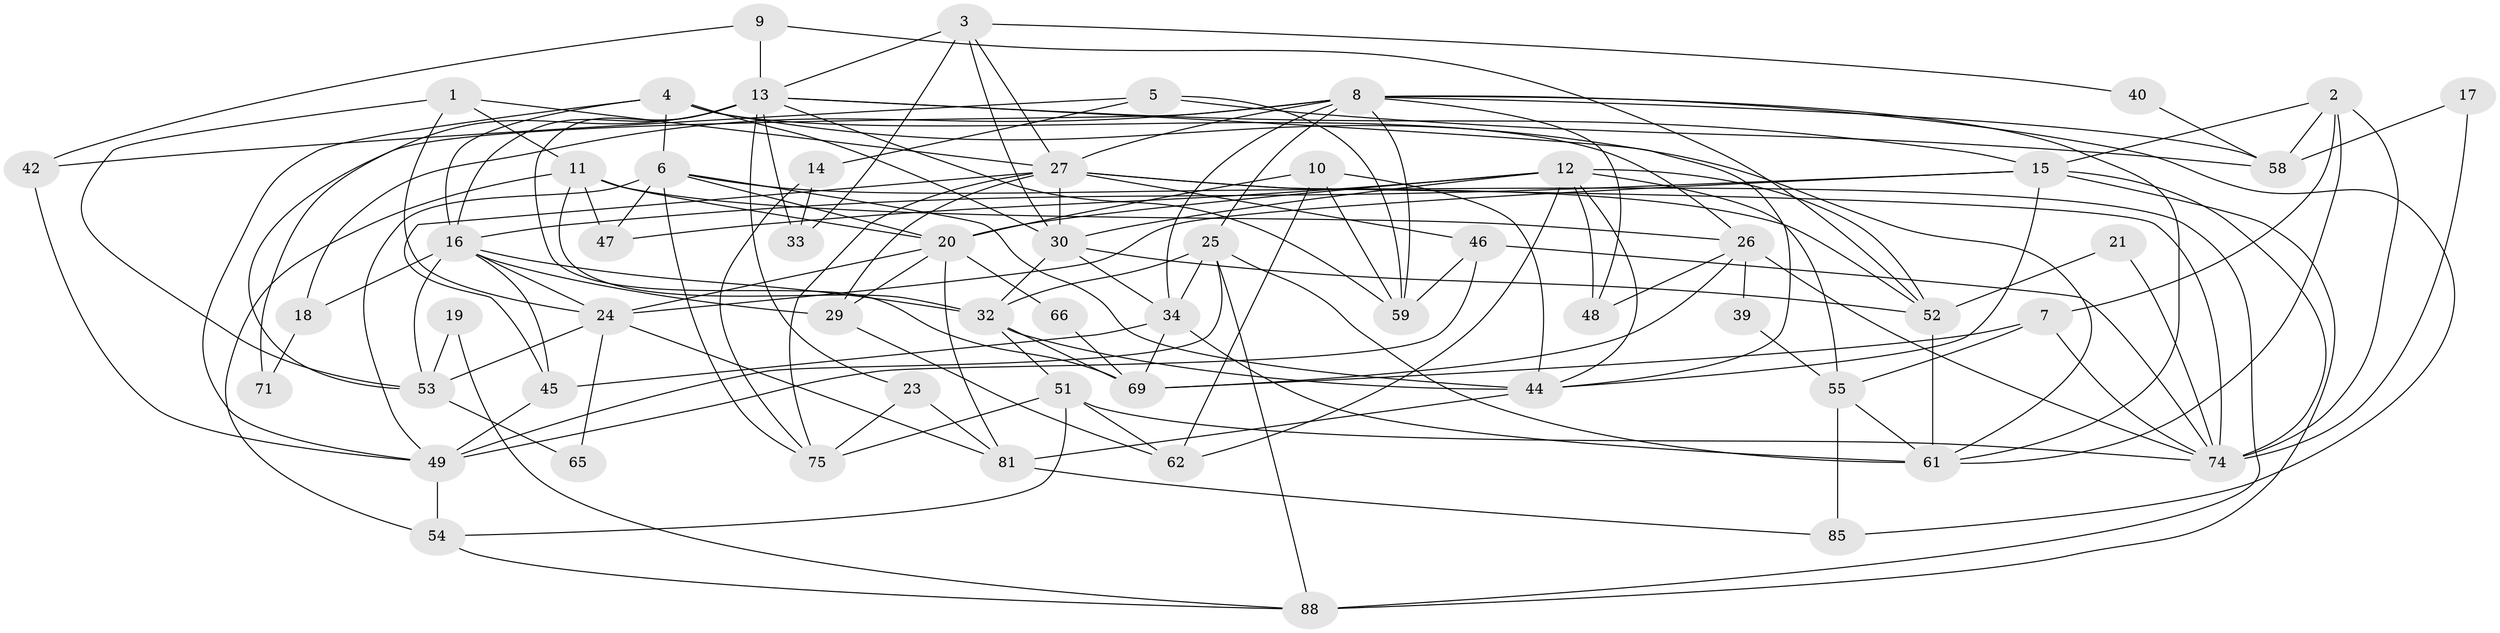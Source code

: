 // original degree distribution, {4: 0.20224719101123595, 5: 0.2696629213483146, 3: 0.23595505617977527, 6: 0.07865168539325842, 8: 0.011235955056179775, 2: 0.16853932584269662, 7: 0.033707865168539325}
// Generated by graph-tools (version 1.1) at 2025/41/03/06/25 10:41:59]
// undirected, 58 vertices, 146 edges
graph export_dot {
graph [start="1"]
  node [color=gray90,style=filled];
  1;
  2;
  3 [super="+43"];
  4 [super="+22"];
  5;
  6 [super="+41"];
  7 [super="+60"];
  8 [super="+50"];
  9;
  10;
  11 [super="+28"];
  12 [super="+89"];
  13 [super="+31"];
  14;
  15 [super="+87"];
  16 [super="+37"];
  17;
  18;
  19;
  20 [super="+63"];
  21;
  23;
  24 [super="+35"];
  25 [super="+56"];
  26 [super="+84"];
  27 [super="+38"];
  29;
  30 [super="+72"];
  32 [super="+70"];
  33;
  34 [super="+36"];
  39;
  40;
  42 [super="+67"];
  44 [super="+57"];
  45;
  46 [super="+83"];
  47;
  48;
  49 [super="+78"];
  51;
  52 [super="+64"];
  53 [super="+79"];
  54 [super="+68"];
  55;
  58 [super="+73"];
  59;
  61 [super="+76"];
  62 [super="+77"];
  65;
  66;
  69;
  71;
  74 [super="+80"];
  75 [super="+82"];
  81 [super="+86"];
  85;
  88;
  1 -- 24;
  1 -- 53;
  1 -- 27;
  1 -- 11;
  2 -- 15;
  2 -- 7;
  2 -- 58;
  2 -- 74;
  2 -- 61;
  3 -- 27;
  3 -- 13;
  3 -- 33;
  3 -- 40;
  3 -- 30;
  4 -- 49;
  4 -- 26;
  4 -- 16;
  4 -- 6;
  4 -- 61;
  4 -- 30;
  5 -- 14;
  5 -- 59;
  5 -- 42;
  5 -- 58;
  6 -- 44;
  6 -- 20;
  6 -- 47;
  6 -- 52 [weight=2];
  6 -- 49;
  6 -- 75;
  7 -- 55;
  7 -- 74;
  7 -- 69;
  8 -- 18;
  8 -- 59;
  8 -- 85;
  8 -- 27;
  8 -- 48;
  8 -- 34;
  8 -- 53;
  8 -- 25;
  8 -- 58;
  8 -- 61;
  9 -- 13;
  9 -- 52;
  9 -- 42;
  10 -- 59;
  10 -- 62;
  10 -- 20;
  10 -- 44;
  11 -- 20;
  11 -- 32;
  11 -- 47;
  11 -- 54;
  11 -- 26;
  12 -- 48;
  12 -- 55;
  12 -- 62;
  12 -- 52;
  12 -- 44;
  12 -- 47;
  12 -- 20;
  12 -- 30;
  13 -- 23;
  13 -- 33;
  13 -- 69;
  13 -- 71;
  13 -- 59;
  13 -- 15;
  13 -- 16;
  13 -- 44;
  14 -- 33;
  14 -- 75;
  15 -- 88;
  15 -- 74;
  15 -- 24;
  15 -- 16;
  15 -- 44;
  16 -- 32;
  16 -- 18;
  16 -- 45;
  16 -- 29;
  16 -- 24;
  16 -- 53;
  17 -- 74;
  17 -- 58;
  18 -- 71;
  19 -- 88;
  19 -- 53;
  20 -- 81;
  20 -- 66;
  20 -- 24;
  20 -- 29;
  21 -- 74;
  21 -- 52;
  23 -- 81;
  23 -- 75;
  24 -- 81;
  24 -- 53;
  24 -- 65;
  25 -- 34;
  25 -- 49;
  25 -- 88;
  25 -- 32;
  25 -- 61;
  26 -- 69;
  26 -- 39;
  26 -- 74;
  26 -- 48;
  27 -- 29;
  27 -- 30;
  27 -- 88;
  27 -- 74;
  27 -- 45;
  27 -- 46;
  27 -- 75;
  29 -- 62;
  30 -- 32;
  30 -- 34;
  30 -- 52;
  32 -- 44;
  32 -- 51;
  32 -- 69;
  34 -- 69;
  34 -- 45;
  34 -- 61;
  39 -- 55;
  40 -- 58;
  42 -- 49;
  44 -- 81;
  45 -- 49;
  46 -- 59;
  46 -- 74;
  46 -- 49;
  49 -- 54;
  51 -- 54;
  51 -- 62;
  51 -- 74;
  51 -- 75;
  52 -- 61;
  53 -- 65;
  54 -- 88;
  55 -- 61;
  55 -- 85;
  66 -- 69;
  81 -- 85;
}
